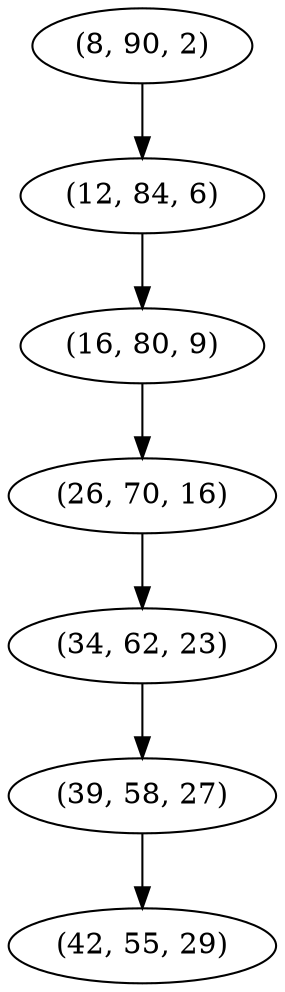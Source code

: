 digraph tree {
    "(8, 90, 2)";
    "(12, 84, 6)";
    "(16, 80, 9)";
    "(26, 70, 16)";
    "(34, 62, 23)";
    "(39, 58, 27)";
    "(42, 55, 29)";
    "(8, 90, 2)" -> "(12, 84, 6)";
    "(12, 84, 6)" -> "(16, 80, 9)";
    "(16, 80, 9)" -> "(26, 70, 16)";
    "(26, 70, 16)" -> "(34, 62, 23)";
    "(34, 62, 23)" -> "(39, 58, 27)";
    "(39, 58, 27)" -> "(42, 55, 29)";
}
